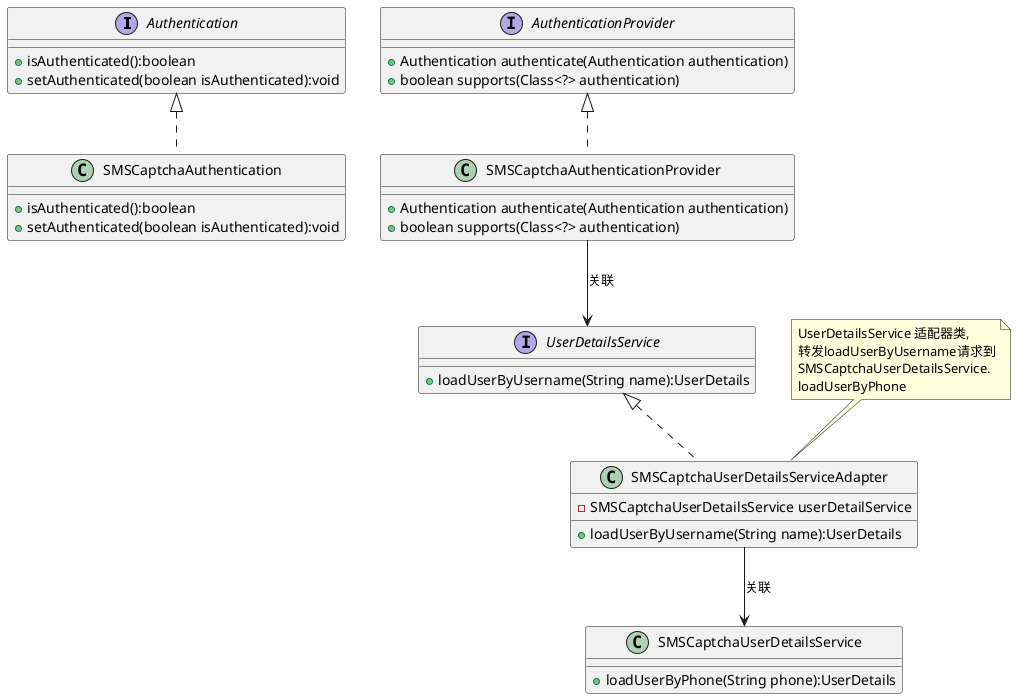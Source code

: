 @startuml

interface Authentication{
   + isAuthenticated():boolean
   + setAuthenticated(boolean isAuthenticated):void
}
interface AuthenticationProvider{
    + Authentication authenticate(Authentication authentication)
'核心方法，用于确定 authentication 是否由当前 provider 验证。
    + boolean supports(Class<?> authentication)
}
interface UserDetailsService {
  + loadUserByUsername(String name):UserDetails
}

class SMSCaptchaAuthentication implements Authentication{
   + isAuthenticated():boolean
   + setAuthenticated(boolean isAuthenticated):void
}
class SMSCaptchaAuthenticationProvider implements AuthenticationProvider{
    + Authentication authenticate(Authentication authentication)
    + boolean supports(Class<?> authentication)
}

class SMSCaptchaUserDetailsServiceAdapter implements UserDetailsService{
    - SMSCaptchaUserDetailsService userDetailService
    + loadUserByUsername(String name):UserDetails
}
note "UserDetailsService 适配器类,\n转发loadUserByUsername请求到\nSMSCaptchaUserDetailsService.\nloadUserByPhone" as N1
N1 .. SMSCaptchaUserDetailsServiceAdapter

class SMSCaptchaUserDetailsService{
    + loadUserByPhone(String phone):UserDetails
}

'关系管理
SMSCaptchaAuthenticationProvider-->UserDetailsService: 关联
SMSCaptchaUserDetailsServiceAdapter --> SMSCaptchaUserDetailsService: 关联
@enduml